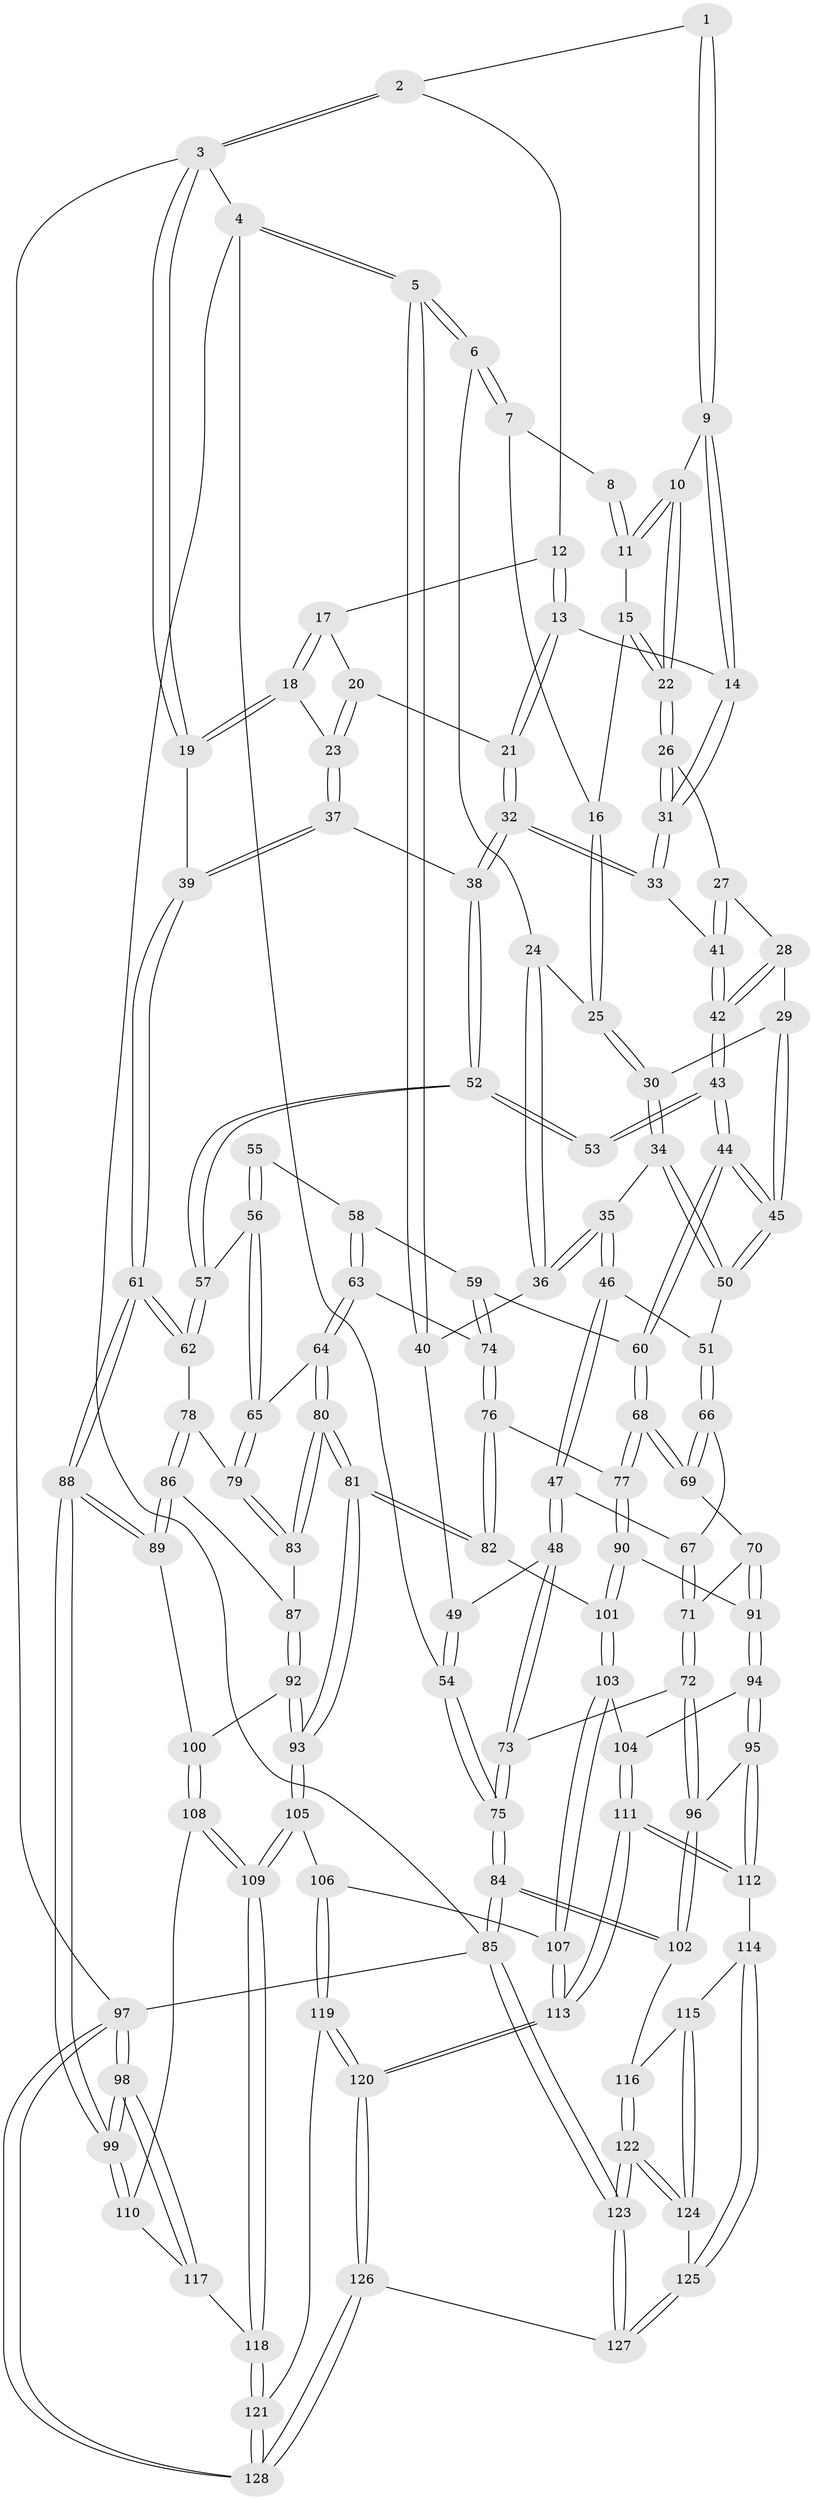 // Generated by graph-tools (version 1.1) at 2025/51/03/09/25 03:51:09]
// undirected, 128 vertices, 317 edges
graph export_dot {
graph [start="1"]
  node [color=gray90,style=filled];
  1 [pos="+0.6728781164441033+0"];
  2 [pos="+0.7529366130083468+0"];
  3 [pos="+1+0"];
  4 [pos="+0+0"];
  5 [pos="+0+0"];
  6 [pos="+0+0"];
  7 [pos="+0.3793220515065315+0"];
  8 [pos="+0.4427600893447008+0"];
  9 [pos="+0.62214182203559+0.08142291326376275"];
  10 [pos="+0.5977228856831706+0.08374239672480947"];
  11 [pos="+0.5051130788285063+0.01842880680175402"];
  12 [pos="+0.7940033269950675+0"];
  13 [pos="+0.7649501357735885+0.08979273007413895"];
  14 [pos="+0.6236650067866342+0.08333330168191816"];
  15 [pos="+0.4815343925112485+0.09976985766724307"];
  16 [pos="+0.359069770545612+0.06114255537875872"];
  17 [pos="+0.8954423851191604+0.06419825070379495"];
  18 [pos="+1+0.052662179157413905"];
  19 [pos="+1+0"];
  20 [pos="+0.8735955381283045+0.11031709269206602"];
  21 [pos="+0.7809409541737077+0.13668055783556132"];
  22 [pos="+0.5040205947009343+0.13145680986067382"];
  23 [pos="+0.9220718665451084+0.18265694914202865"];
  24 [pos="+0.21818537251639095+0.06824844029825426"];
  25 [pos="+0.3463671106085652+0.08401910636267165"];
  26 [pos="+0.4923286971922604+0.20733766079625343"];
  27 [pos="+0.46262593695229676+0.2273299212597"];
  28 [pos="+0.43762101621510363+0.23525308128624137"];
  29 [pos="+0.42720979880551535+0.23682957487634296"];
  30 [pos="+0.33227613438987524+0.22219879256842823"];
  31 [pos="+0.6528718057263401+0.2402571813478813"];
  32 [pos="+0.7567623238847494+0.2866605938741316"];
  33 [pos="+0.6730742212745141+0.25993501257211743"];
  34 [pos="+0.3150994500158587+0.23373760513457617"];
  35 [pos="+0.24913117040923205+0.2482839914034438"];
  36 [pos="+0.19684837675764133+0.22821453990811413"];
  37 [pos="+0.9196223960731309+0.30926332053668876"];
  38 [pos="+0.787262710319497+0.31933140157425394"];
  39 [pos="+1+0.3966478967979666"];
  40 [pos="+0.13658492601618435+0.22391198560059375"];
  41 [pos="+0.5547511650565655+0.3556526818283633"];
  42 [pos="+0.5230278947618329+0.41921955010972745"];
  43 [pos="+0.5225347216496676+0.4208060015274231"];
  44 [pos="+0.4578370070356609+0.4708350570542085"];
  45 [pos="+0.44381417090174635+0.4625423495684866"];
  46 [pos="+0.2273022324754134+0.3982672550113831"];
  47 [pos="+0.12940097805073617+0.4631323539029369"];
  48 [pos="+0.1233884670613208+0.46496825656542384"];
  49 [pos="+0.057063541059276676+0.33423911332398054"];
  50 [pos="+0.3841745754463135+0.4450173700159827"];
  51 [pos="+0.3295751673050921+0.4565518073431564"];
  52 [pos="+0.7770914405313847+0.3500719581557147"];
  53 [pos="+0.576383757099008+0.43322087928325054"];
  54 [pos="+0+0.33384136568397166"];
  55 [pos="+0.5981827123128108+0.45260022601981315"];
  56 [pos="+0.7453229077624068+0.4993445525362804"];
  57 [pos="+0.7623467624298484+0.46575657542171645"];
  58 [pos="+0.6137962094366957+0.5123312618031186"];
  59 [pos="+0.5473990933512282+0.5276344366581076"];
  60 [pos="+0.4590833527726855+0.47744913294165064"];
  61 [pos="+1+0.43748362616309533"];
  62 [pos="+0.9588301634999139+0.5460751195519737"];
  63 [pos="+0.6868924764558186+0.5513798013514566"];
  64 [pos="+0.6922436886742638+0.5510046729822207"];
  65 [pos="+0.735910073997619+0.5346861013359188"];
  66 [pos="+0.308322324763021+0.48976997187639887"];
  67 [pos="+0.2624932652197759+0.5254100286417253"];
  68 [pos="+0.4376230083615828+0.5920029125247078"];
  69 [pos="+0.3308721110031473+0.5828653621953722"];
  70 [pos="+0.25923335488661653+0.6181641168419807"];
  71 [pos="+0.24865816310052324+0.6178995901483886"];
  72 [pos="+0.2166255153632442+0.6360528381863547"];
  73 [pos="+0.07252780105841522+0.5561796176825698"];
  74 [pos="+0.5953064161402638+0.5889739521717303"];
  75 [pos="+0+0.6754455191575087"];
  76 [pos="+0.5871692416865887+0.6067867541102369"];
  77 [pos="+0.44332264426596313+0.6193628785612767"];
  78 [pos="+0.9027645624174028+0.6078032207931983"];
  79 [pos="+0.748320838872008+0.557239904658003"];
  80 [pos="+0.6305359183539615+0.706337118565559"];
  81 [pos="+0.6206811751180382+0.7214853472352446"];
  82 [pos="+0.6086596909657799+0.7177228071717464"];
  83 [pos="+0.7535392431633978+0.6074741258639527"];
  84 [pos="+0+0.705568739348792"];
  85 [pos="+0+1"];
  86 [pos="+0.8952124732858966+0.6534147875096266"];
  87 [pos="+0.7609522694114614+0.6300954744838057"];
  88 [pos="+1+0.7470253581991206"];
  89 [pos="+0.8973858664846479+0.7086252352924785"];
  90 [pos="+0.4410089860774967+0.649771317958547"];
  91 [pos="+0.3903196572036717+0.6997533630412448"];
  92 [pos="+0.7680876736470934+0.6994097823594342"];
  93 [pos="+0.6633081224174424+0.7595802067078496"];
  94 [pos="+0.3846869039462088+0.7132296439080662"];
  95 [pos="+0.2910371587775381+0.7925220426619246"];
  96 [pos="+0.21780424127548828+0.7449836976478131"];
  97 [pos="+1+1"];
  98 [pos="+1+1"];
  99 [pos="+1+0.8189613125586984"];
  100 [pos="+0.8597221435456384+0.7479146300115591"];
  101 [pos="+0.5488915625241245+0.7277153383542226"];
  102 [pos="+0.056191202990235715+0.8068492288481205"];
  103 [pos="+0.5198541598226558+0.7853385128480289"];
  104 [pos="+0.44685223413015024+0.7995759268702791"];
  105 [pos="+0.6717892531496339+0.79839130329306"];
  106 [pos="+0.6399345814465988+0.8552571462629517"];
  107 [pos="+0.5369776082239944+0.8557508656306425"];
  108 [pos="+0.8575657563336334+0.7900177105249528"];
  109 [pos="+0.8218580933869476+0.8664932689760962"];
  110 [pos="+1+0.8323274239762107"];
  111 [pos="+0.41170583863557164+0.8924625043887546"];
  112 [pos="+0.3025126198375388+0.8504469244676489"];
  113 [pos="+0.4665881596221659+0.9583956956905623"];
  114 [pos="+0.27423203006411084+0.8891044920581254"];
  115 [pos="+0.21425887898861898+0.9052907891858774"];
  116 [pos="+0.07066529353425108+0.8303749687217196"];
  117 [pos="+0.883955634972209+0.9080927221569914"];
  118 [pos="+0.8249109284859063+0.8852131557779072"];
  119 [pos="+0.648129825469574+0.9311356109076159"];
  120 [pos="+0.5020031199377811+1"];
  121 [pos="+0.7881065896131341+0.9486434241810703"];
  122 [pos="+0.11178301788297515+1"];
  123 [pos="+0.05790204334866955+1"];
  124 [pos="+0.17784934950257303+0.9709389998039407"];
  125 [pos="+0.2884615192754237+0.9760323285024011"];
  126 [pos="+0.4931430994219936+1"];
  127 [pos="+0.35758235122835064+1"];
  128 [pos="+0.7993471105293453+1"];
  1 -- 2;
  1 -- 9;
  1 -- 9;
  2 -- 3;
  2 -- 3;
  2 -- 12;
  3 -- 4;
  3 -- 19;
  3 -- 19;
  3 -- 97;
  4 -- 5;
  4 -- 5;
  4 -- 54;
  4 -- 85;
  5 -- 6;
  5 -- 6;
  5 -- 40;
  5 -- 40;
  6 -- 7;
  6 -- 7;
  6 -- 24;
  7 -- 8;
  7 -- 16;
  8 -- 11;
  8 -- 11;
  9 -- 10;
  9 -- 14;
  9 -- 14;
  10 -- 11;
  10 -- 11;
  10 -- 22;
  10 -- 22;
  11 -- 15;
  12 -- 13;
  12 -- 13;
  12 -- 17;
  13 -- 14;
  13 -- 21;
  13 -- 21;
  14 -- 31;
  14 -- 31;
  15 -- 16;
  15 -- 22;
  15 -- 22;
  16 -- 25;
  16 -- 25;
  17 -- 18;
  17 -- 18;
  17 -- 20;
  18 -- 19;
  18 -- 19;
  18 -- 23;
  19 -- 39;
  20 -- 21;
  20 -- 23;
  20 -- 23;
  21 -- 32;
  21 -- 32;
  22 -- 26;
  22 -- 26;
  23 -- 37;
  23 -- 37;
  24 -- 25;
  24 -- 36;
  24 -- 36;
  25 -- 30;
  25 -- 30;
  26 -- 27;
  26 -- 31;
  26 -- 31;
  27 -- 28;
  27 -- 41;
  27 -- 41;
  28 -- 29;
  28 -- 42;
  28 -- 42;
  29 -- 30;
  29 -- 45;
  29 -- 45;
  30 -- 34;
  30 -- 34;
  31 -- 33;
  31 -- 33;
  32 -- 33;
  32 -- 33;
  32 -- 38;
  32 -- 38;
  33 -- 41;
  34 -- 35;
  34 -- 50;
  34 -- 50;
  35 -- 36;
  35 -- 36;
  35 -- 46;
  35 -- 46;
  36 -- 40;
  37 -- 38;
  37 -- 39;
  37 -- 39;
  38 -- 52;
  38 -- 52;
  39 -- 61;
  39 -- 61;
  40 -- 49;
  41 -- 42;
  41 -- 42;
  42 -- 43;
  42 -- 43;
  43 -- 44;
  43 -- 44;
  43 -- 53;
  43 -- 53;
  44 -- 45;
  44 -- 45;
  44 -- 60;
  44 -- 60;
  45 -- 50;
  45 -- 50;
  46 -- 47;
  46 -- 47;
  46 -- 51;
  47 -- 48;
  47 -- 48;
  47 -- 67;
  48 -- 49;
  48 -- 73;
  48 -- 73;
  49 -- 54;
  49 -- 54;
  50 -- 51;
  51 -- 66;
  51 -- 66;
  52 -- 53;
  52 -- 53;
  52 -- 57;
  52 -- 57;
  54 -- 75;
  54 -- 75;
  55 -- 56;
  55 -- 56;
  55 -- 58;
  56 -- 57;
  56 -- 65;
  56 -- 65;
  57 -- 62;
  57 -- 62;
  58 -- 59;
  58 -- 63;
  58 -- 63;
  59 -- 60;
  59 -- 74;
  59 -- 74;
  60 -- 68;
  60 -- 68;
  61 -- 62;
  61 -- 62;
  61 -- 88;
  61 -- 88;
  62 -- 78;
  63 -- 64;
  63 -- 64;
  63 -- 74;
  64 -- 65;
  64 -- 80;
  64 -- 80;
  65 -- 79;
  65 -- 79;
  66 -- 67;
  66 -- 69;
  66 -- 69;
  67 -- 71;
  67 -- 71;
  68 -- 69;
  68 -- 69;
  68 -- 77;
  68 -- 77;
  69 -- 70;
  70 -- 71;
  70 -- 91;
  70 -- 91;
  71 -- 72;
  71 -- 72;
  72 -- 73;
  72 -- 96;
  72 -- 96;
  73 -- 75;
  73 -- 75;
  74 -- 76;
  74 -- 76;
  75 -- 84;
  75 -- 84;
  76 -- 77;
  76 -- 82;
  76 -- 82;
  77 -- 90;
  77 -- 90;
  78 -- 79;
  78 -- 86;
  78 -- 86;
  79 -- 83;
  79 -- 83;
  80 -- 81;
  80 -- 81;
  80 -- 83;
  80 -- 83;
  81 -- 82;
  81 -- 82;
  81 -- 93;
  81 -- 93;
  82 -- 101;
  83 -- 87;
  84 -- 85;
  84 -- 85;
  84 -- 102;
  84 -- 102;
  85 -- 123;
  85 -- 123;
  85 -- 97;
  86 -- 87;
  86 -- 89;
  86 -- 89;
  87 -- 92;
  87 -- 92;
  88 -- 89;
  88 -- 89;
  88 -- 99;
  88 -- 99;
  89 -- 100;
  90 -- 91;
  90 -- 101;
  90 -- 101;
  91 -- 94;
  91 -- 94;
  92 -- 93;
  92 -- 93;
  92 -- 100;
  93 -- 105;
  93 -- 105;
  94 -- 95;
  94 -- 95;
  94 -- 104;
  95 -- 96;
  95 -- 112;
  95 -- 112;
  96 -- 102;
  96 -- 102;
  97 -- 98;
  97 -- 98;
  97 -- 128;
  97 -- 128;
  98 -- 99;
  98 -- 99;
  98 -- 117;
  98 -- 117;
  99 -- 110;
  99 -- 110;
  100 -- 108;
  100 -- 108;
  101 -- 103;
  101 -- 103;
  102 -- 116;
  103 -- 104;
  103 -- 107;
  103 -- 107;
  104 -- 111;
  104 -- 111;
  105 -- 106;
  105 -- 109;
  105 -- 109;
  106 -- 107;
  106 -- 119;
  106 -- 119;
  107 -- 113;
  107 -- 113;
  108 -- 109;
  108 -- 109;
  108 -- 110;
  109 -- 118;
  109 -- 118;
  110 -- 117;
  111 -- 112;
  111 -- 112;
  111 -- 113;
  111 -- 113;
  112 -- 114;
  113 -- 120;
  113 -- 120;
  114 -- 115;
  114 -- 125;
  114 -- 125;
  115 -- 116;
  115 -- 124;
  115 -- 124;
  116 -- 122;
  116 -- 122;
  117 -- 118;
  118 -- 121;
  118 -- 121;
  119 -- 120;
  119 -- 120;
  119 -- 121;
  120 -- 126;
  120 -- 126;
  121 -- 128;
  121 -- 128;
  122 -- 123;
  122 -- 123;
  122 -- 124;
  122 -- 124;
  123 -- 127;
  123 -- 127;
  124 -- 125;
  125 -- 127;
  125 -- 127;
  126 -- 127;
  126 -- 128;
  126 -- 128;
}

